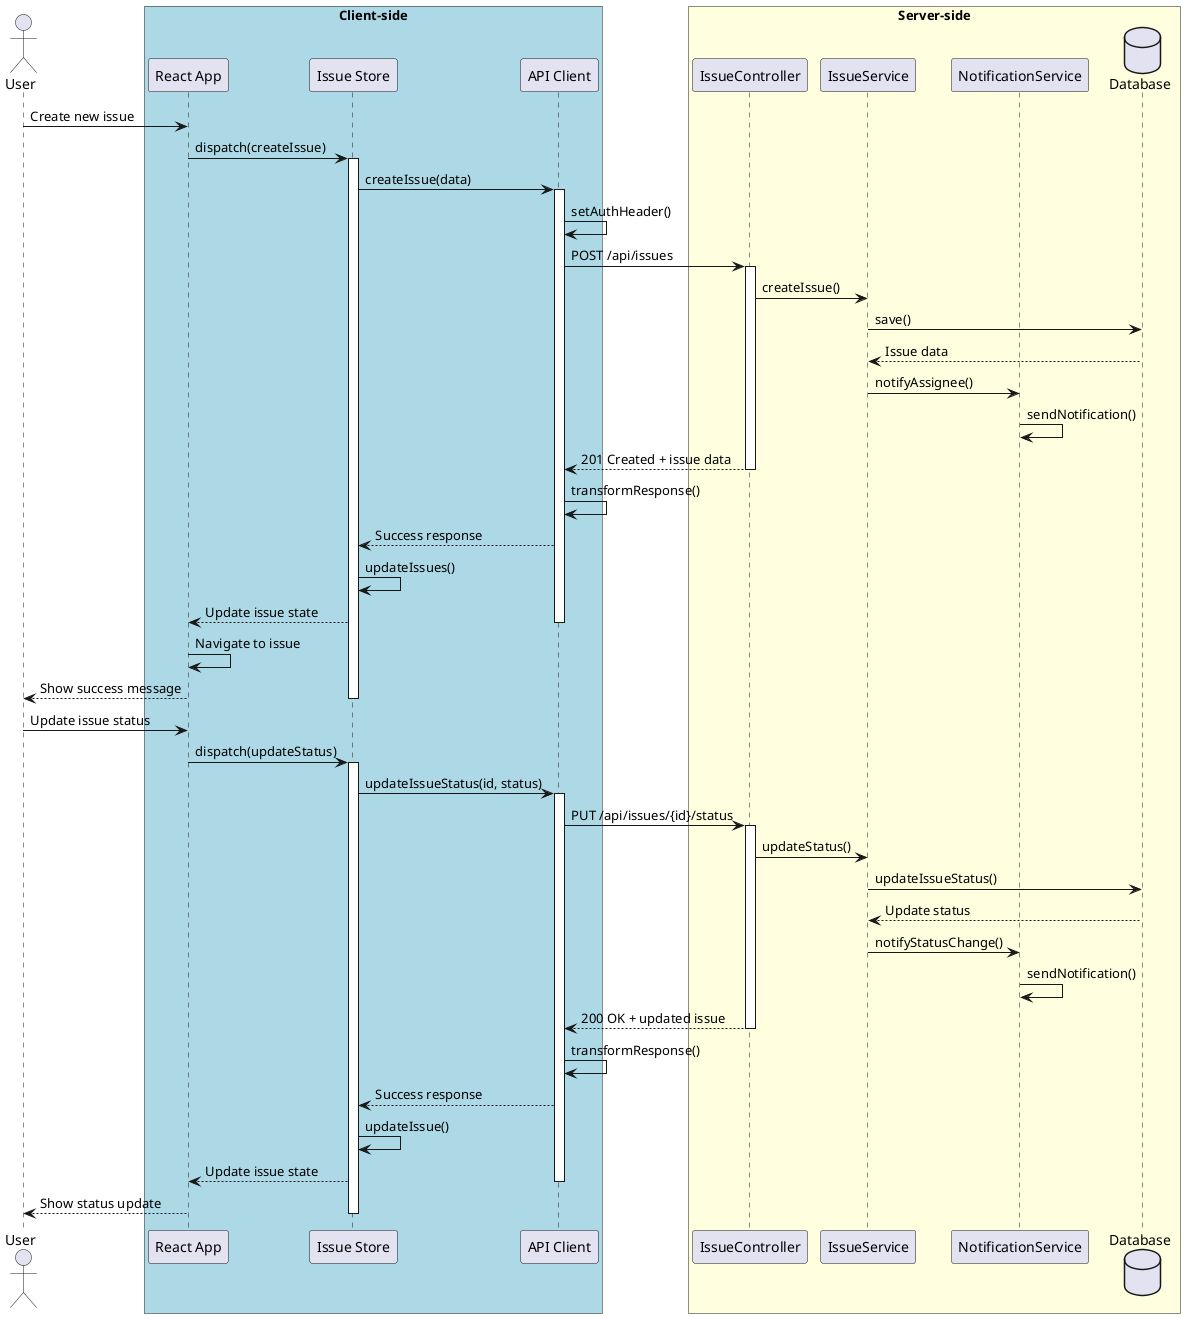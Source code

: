 @startuml
actor User
box "Client-side" #LightBlue
participant "React App" as Client
participant "Issue Store" as IssueStore
participant "API Client" as API
end box

box "Server-side" #LightYellow
participant "IssueController" as IssueCtrl
participant "IssueService" as IssueSvc
participant "NotificationService" as NotifSvc
database "Database" as DB
end box

User -> Client: Create new issue
Client -> IssueStore: dispatch(createIssue)

activate IssueStore
IssueStore -> API: createIssue(data)

activate API
API -> API: setAuthHeader()
API -> IssueCtrl: POST /api/issues

activate IssueCtrl
IssueCtrl -> IssueSvc: createIssue()
IssueSvc -> DB: save()
DB --> IssueSvc: Issue data

IssueSvc -> NotifSvc: notifyAssignee()
NotifSvc -> NotifSvc: sendNotification()

IssueCtrl --> API: 201 Created + issue data
deactivate IssueCtrl

API -> API: transformResponse()
API --> IssueStore: Success response

IssueStore -> IssueStore: updateIssues()
IssueStore --> Client: Update issue state
deactivate API

Client -> Client: Navigate to issue
Client --> User: Show success message
deactivate IssueStore

User -> Client: Update issue status
Client -> IssueStore: dispatch(updateStatus)

activate IssueStore
IssueStore -> API: updateIssueStatus(id, status)

activate API
API -> IssueCtrl: PUT /api/issues/{id}/status

activate IssueCtrl
IssueCtrl -> IssueSvc: updateStatus()
IssueSvc -> DB: updateIssueStatus()
DB --> IssueSvc: Update status

IssueSvc -> NotifSvc: notifyStatusChange()
NotifSvc -> NotifSvc: sendNotification()

IssueCtrl --> API: 200 OK + updated issue
deactivate IssueCtrl

API -> API: transformResponse()
API --> IssueStore: Success response

IssueStore -> IssueStore: updateIssue()
IssueStore --> Client: Update issue state
deactivate API

Client --> User: Show status update
deactivate IssueStore

@enduml 
